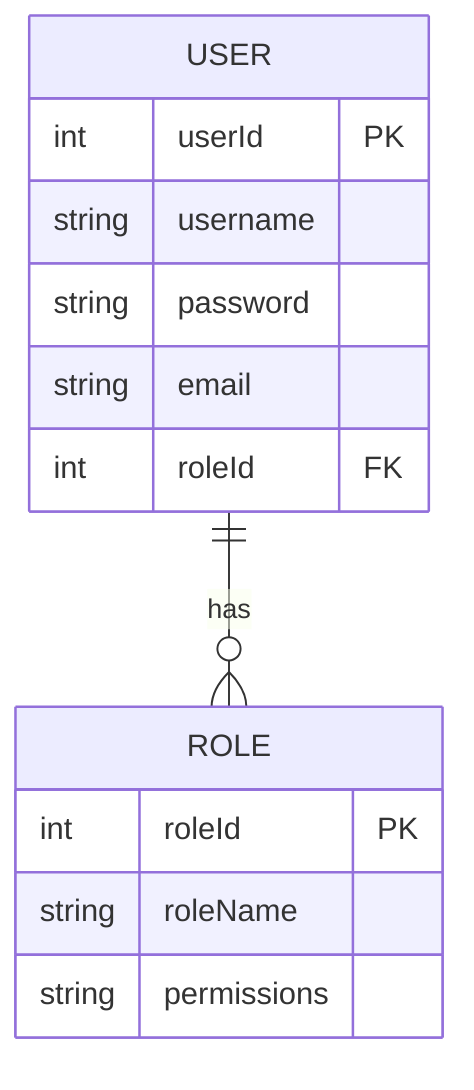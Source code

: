 erDiagram
 USER {
 int userId PK
 string username
 string password
 string email
 int roleId FK
 }
 ROLE {
 int roleId PK
 string roleName
 string permissions
 }
 USER ||--o{ ROLE : has
